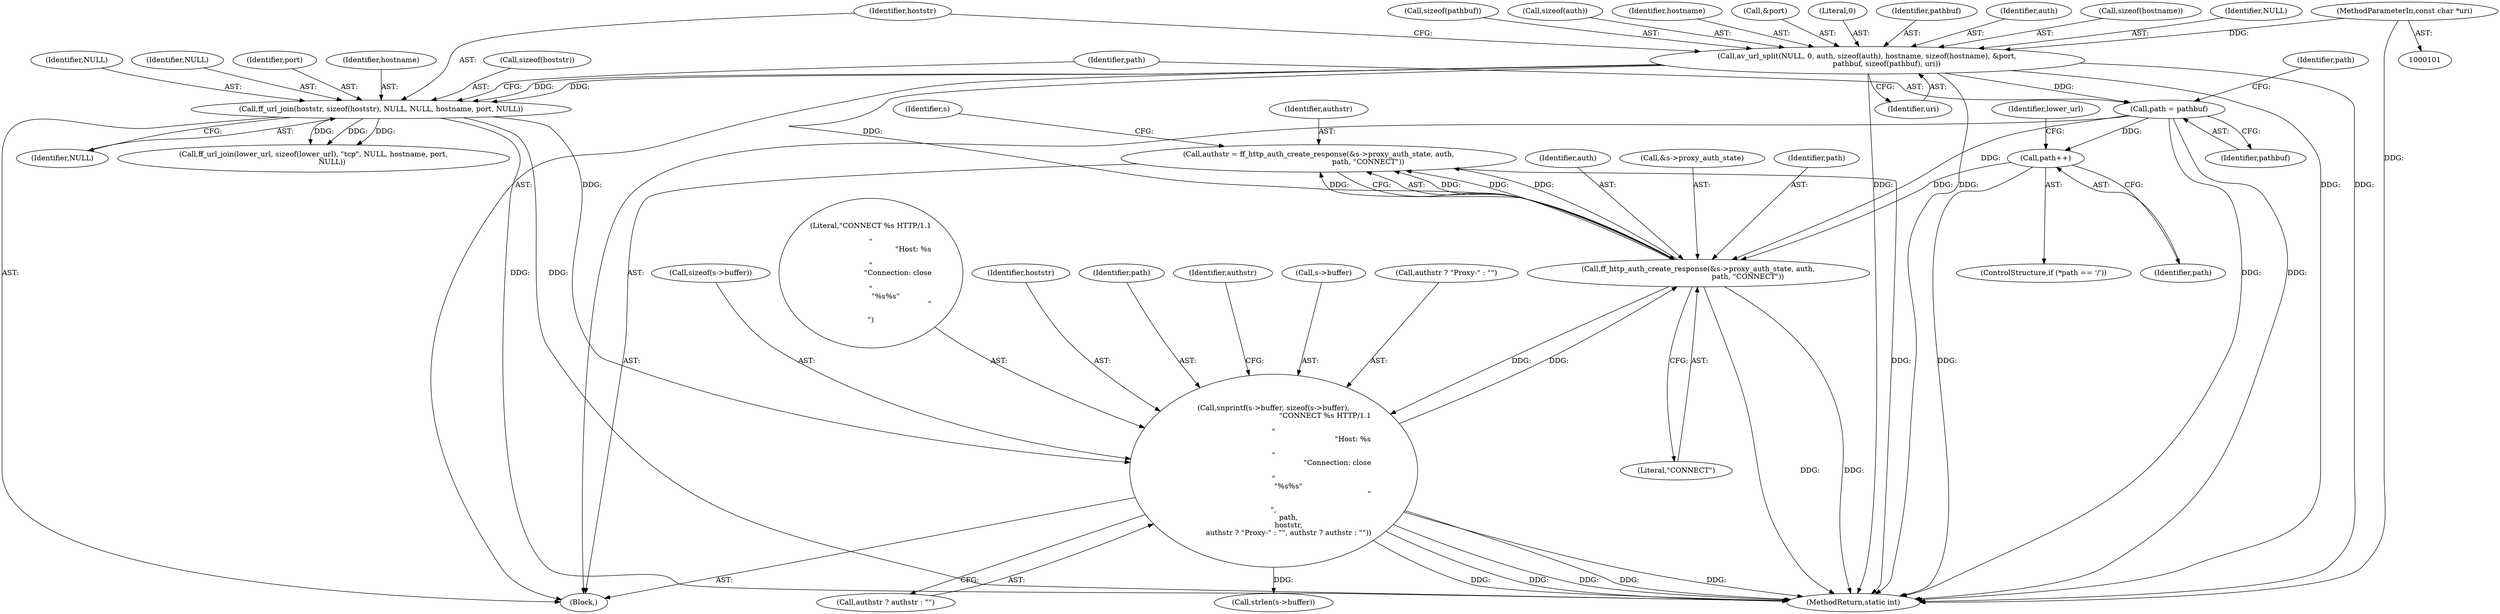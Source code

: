 digraph "0_FFmpeg_2a05c8f813de6f2278827734bf8102291e7484aa_2@API" {
"1000218" [label="(Call,authstr = ff_http_auth_create_response(&s->proxy_auth_state, auth,\n                                           path, \"CONNECT\"))"];
"1000220" [label="(Call,ff_http_auth_create_response(&s->proxy_auth_state, auth,\n                                           path, \"CONNECT\"))"];
"1000147" [label="(Call,av_url_split(NULL, 0, auth, sizeof(auth), hostname, sizeof(hostname), &port,\n                 pathbuf, sizeof(pathbuf), uri))"];
"1000103" [label="(MethodParameterIn,const char *uri)"];
"1000171" [label="(Call,path = pathbuf)"];
"1000228" [label="(Call,snprintf(s->buffer, sizeof(s->buffer),\n             \"CONNECT %s HTTP/1.1\r\n\"\n             \"Host: %s\r\n\"\n             \"Connection: close\r\n\"\n             \"%s%s\"\n             \"\r\n\",\n             path,\n             hoststr,\n             authstr ? \"Proxy-\" : \"\", authstr ? authstr : \"\"))"];
"1000162" [label="(Call,ff_url_join(hoststr, sizeof(hoststr), NULL, NULL, hostname, port, NULL))"];
"1000179" [label="(Call,path++)"];
"1000218" [label="(Call,authstr = ff_http_auth_create_response(&s->proxy_auth_state, auth,\n                                           path, \"CONNECT\"))"];
"1000177" [label="(Identifier,path)"];
"1000367" [label="(MethodReturn,static int)"];
"1000154" [label="(Call,sizeof(hostname))"];
"1000148" [label="(Identifier,NULL)"];
"1000236" [label="(Literal,\"CONNECT %s HTTP/1.1\r\n\"\n             \"Host: %s\r\n\"\n             \"Connection: close\r\n\"\n             \"%s%s\"\n             \"\r\n\")"];
"1000159" [label="(Call,sizeof(pathbuf))"];
"1000172" [label="(Identifier,path)"];
"1000238" [label="(Identifier,hoststr)"];
"1000167" [label="(Identifier,NULL)"];
"1000170" [label="(Identifier,NULL)"];
"1000181" [label="(Call,ff_url_join(lower_url, sizeof(lower_url), \"tcp\", NULL, hostname, port,\n                NULL))"];
"1000228" [label="(Call,snprintf(s->buffer, sizeof(s->buffer),\n             \"CONNECT %s HTTP/1.1\r\n\"\n             \"Host: %s\r\n\"\n             \"Connection: close\r\n\"\n             \"%s%s\"\n             \"\r\n\",\n             path,\n             hoststr,\n             authstr ? \"Proxy-\" : \"\", authstr ? authstr : \"\"))"];
"1000237" [label="(Identifier,path)"];
"1000147" [label="(Call,av_url_split(NULL, 0, auth, sizeof(auth), hostname, sizeof(hostname), &port,\n                 pathbuf, sizeof(pathbuf), uri))"];
"1000249" [label="(Identifier,authstr)"];
"1000179" [label="(Call,path++)"];
"1000103" [label="(MethodParameterIn,const char *uri)"];
"1000171" [label="(Call,path = pathbuf)"];
"1000169" [label="(Identifier,port)"];
"1000174" [label="(ControlStructure,if (*path == '/'))"];
"1000243" [label="(Call,authstr ? authstr : \"\")"];
"1000220" [label="(Call,ff_http_auth_create_response(&s->proxy_auth_state, auth,\n                                           path, \"CONNECT\"))"];
"1000151" [label="(Call,sizeof(auth))"];
"1000230" [label="(Identifier,s)"];
"1000168" [label="(Identifier,hostname)"];
"1000153" [label="(Identifier,hostname)"];
"1000156" [label="(Call,&port)"];
"1000149" [label="(Literal,0)"];
"1000163" [label="(Identifier,hoststr)"];
"1000164" [label="(Call,sizeof(hoststr))"];
"1000173" [label="(Identifier,pathbuf)"];
"1000158" [label="(Identifier,pathbuf)"];
"1000105" [label="(Block,)"];
"1000166" [label="(Identifier,NULL)"];
"1000225" [label="(Identifier,auth)"];
"1000162" [label="(Call,ff_url_join(hoststr, sizeof(hoststr), NULL, NULL, hostname, port, NULL))"];
"1000182" [label="(Identifier,lower_url)"];
"1000221" [label="(Call,&s->proxy_auth_state)"];
"1000219" [label="(Identifier,authstr)"];
"1000150" [label="(Identifier,auth)"];
"1000229" [label="(Call,s->buffer)"];
"1000239" [label="(Call,authstr ? \"Proxy-\" : \"\")"];
"1000226" [label="(Identifier,path)"];
"1000227" [label="(Literal,\"CONNECT\")"];
"1000232" [label="(Call,sizeof(s->buffer))"];
"1000180" [label="(Identifier,path)"];
"1000161" [label="(Identifier,uri)"];
"1000261" [label="(Call,strlen(s->buffer))"];
"1000218" -> "1000105"  [label="AST: "];
"1000218" -> "1000220"  [label="CFG: "];
"1000219" -> "1000218"  [label="AST: "];
"1000220" -> "1000218"  [label="AST: "];
"1000230" -> "1000218"  [label="CFG: "];
"1000218" -> "1000367"  [label="DDG: "];
"1000220" -> "1000218"  [label="DDG: "];
"1000220" -> "1000218"  [label="DDG: "];
"1000220" -> "1000218"  [label="DDG: "];
"1000220" -> "1000218"  [label="DDG: "];
"1000220" -> "1000227"  [label="CFG: "];
"1000221" -> "1000220"  [label="AST: "];
"1000225" -> "1000220"  [label="AST: "];
"1000226" -> "1000220"  [label="AST: "];
"1000227" -> "1000220"  [label="AST: "];
"1000220" -> "1000367"  [label="DDG: "];
"1000220" -> "1000367"  [label="DDG: "];
"1000147" -> "1000220"  [label="DDG: "];
"1000171" -> "1000220"  [label="DDG: "];
"1000228" -> "1000220"  [label="DDG: "];
"1000179" -> "1000220"  [label="DDG: "];
"1000220" -> "1000228"  [label="DDG: "];
"1000147" -> "1000105"  [label="AST: "];
"1000147" -> "1000161"  [label="CFG: "];
"1000148" -> "1000147"  [label="AST: "];
"1000149" -> "1000147"  [label="AST: "];
"1000150" -> "1000147"  [label="AST: "];
"1000151" -> "1000147"  [label="AST: "];
"1000153" -> "1000147"  [label="AST: "];
"1000154" -> "1000147"  [label="AST: "];
"1000156" -> "1000147"  [label="AST: "];
"1000158" -> "1000147"  [label="AST: "];
"1000159" -> "1000147"  [label="AST: "];
"1000161" -> "1000147"  [label="AST: "];
"1000163" -> "1000147"  [label="CFG: "];
"1000147" -> "1000367"  [label="DDG: "];
"1000147" -> "1000367"  [label="DDG: "];
"1000147" -> "1000367"  [label="DDG: "];
"1000147" -> "1000367"  [label="DDG: "];
"1000103" -> "1000147"  [label="DDG: "];
"1000147" -> "1000162"  [label="DDG: "];
"1000147" -> "1000162"  [label="DDG: "];
"1000147" -> "1000171"  [label="DDG: "];
"1000103" -> "1000101"  [label="AST: "];
"1000103" -> "1000367"  [label="DDG: "];
"1000171" -> "1000105"  [label="AST: "];
"1000171" -> "1000173"  [label="CFG: "];
"1000172" -> "1000171"  [label="AST: "];
"1000173" -> "1000171"  [label="AST: "];
"1000177" -> "1000171"  [label="CFG: "];
"1000171" -> "1000367"  [label="DDG: "];
"1000171" -> "1000367"  [label="DDG: "];
"1000171" -> "1000179"  [label="DDG: "];
"1000228" -> "1000105"  [label="AST: "];
"1000228" -> "1000243"  [label="CFG: "];
"1000229" -> "1000228"  [label="AST: "];
"1000232" -> "1000228"  [label="AST: "];
"1000236" -> "1000228"  [label="AST: "];
"1000237" -> "1000228"  [label="AST: "];
"1000238" -> "1000228"  [label="AST: "];
"1000239" -> "1000228"  [label="AST: "];
"1000243" -> "1000228"  [label="AST: "];
"1000249" -> "1000228"  [label="CFG: "];
"1000228" -> "1000367"  [label="DDG: "];
"1000228" -> "1000367"  [label="DDG: "];
"1000228" -> "1000367"  [label="DDG: "];
"1000228" -> "1000367"  [label="DDG: "];
"1000228" -> "1000367"  [label="DDG: "];
"1000162" -> "1000228"  [label="DDG: "];
"1000228" -> "1000261"  [label="DDG: "];
"1000162" -> "1000105"  [label="AST: "];
"1000162" -> "1000170"  [label="CFG: "];
"1000163" -> "1000162"  [label="AST: "];
"1000164" -> "1000162"  [label="AST: "];
"1000166" -> "1000162"  [label="AST: "];
"1000167" -> "1000162"  [label="AST: "];
"1000168" -> "1000162"  [label="AST: "];
"1000169" -> "1000162"  [label="AST: "];
"1000170" -> "1000162"  [label="AST: "];
"1000172" -> "1000162"  [label="CFG: "];
"1000162" -> "1000367"  [label="DDG: "];
"1000162" -> "1000367"  [label="DDG: "];
"1000162" -> "1000181"  [label="DDG: "];
"1000162" -> "1000181"  [label="DDG: "];
"1000162" -> "1000181"  [label="DDG: "];
"1000179" -> "1000174"  [label="AST: "];
"1000179" -> "1000180"  [label="CFG: "];
"1000180" -> "1000179"  [label="AST: "];
"1000182" -> "1000179"  [label="CFG: "];
"1000179" -> "1000367"  [label="DDG: "];
}
